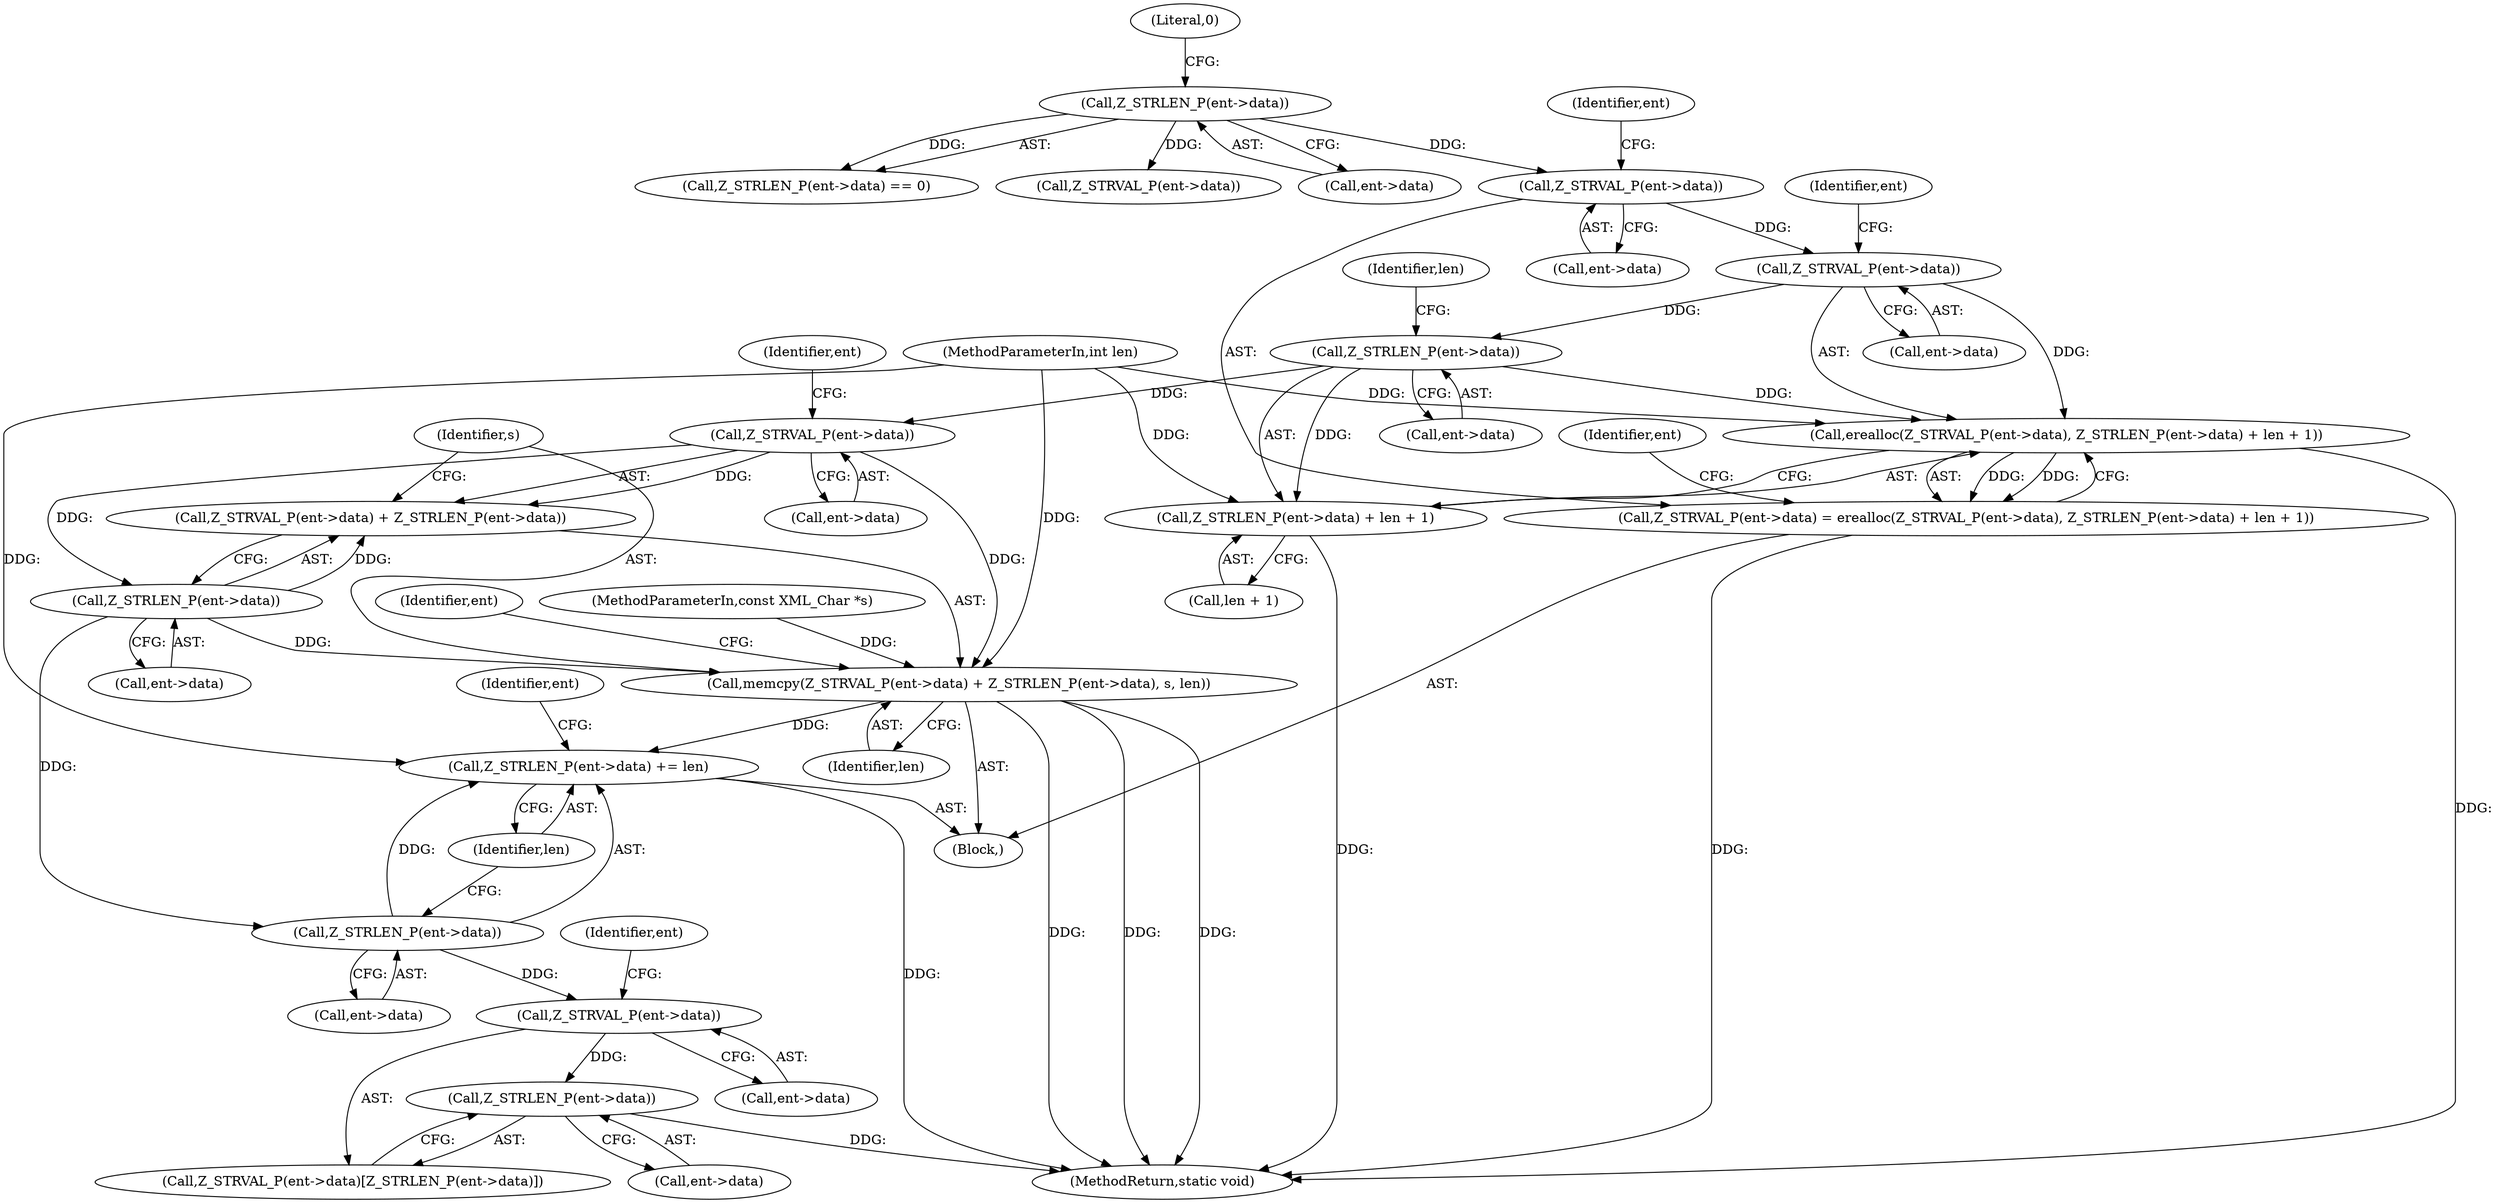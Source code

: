 digraph "0_php-src_426aeb2808955ee3d3f52e0cfb102834cdb836a5?w=1@pointer" {
"1000171" [label="(Call,Z_STRVAL_P(ent->data))"];
"1000166" [label="(Call,Z_STRVAL_P(ent->data))"];
"1000138" [label="(Call,Z_STRLEN_P(ent->data))"];
"1000170" [label="(Call,erealloc(Z_STRVAL_P(ent->data), Z_STRLEN_P(ent->data) + len + 1))"];
"1000165" [label="(Call,Z_STRVAL_P(ent->data) = erealloc(Z_STRVAL_P(ent->data), Z_STRLEN_P(ent->data) + len + 1))"];
"1000176" [label="(Call,Z_STRLEN_P(ent->data))"];
"1000175" [label="(Call,Z_STRLEN_P(ent->data) + len + 1)"];
"1000185" [label="(Call,Z_STRVAL_P(ent->data))"];
"1000183" [label="(Call,memcpy(Z_STRVAL_P(ent->data) + Z_STRLEN_P(ent->data), s, len))"];
"1000195" [label="(Call,Z_STRLEN_P(ent->data) += len)"];
"1000184" [label="(Call,Z_STRVAL_P(ent->data) + Z_STRLEN_P(ent->data))"];
"1000189" [label="(Call,Z_STRLEN_P(ent->data))"];
"1000196" [label="(Call,Z_STRLEN_P(ent->data))"];
"1000203" [label="(Call,Z_STRVAL_P(ent->data))"];
"1000207" [label="(Call,Z_STRLEN_P(ent->data))"];
"1000209" [label="(Identifier,ent)"];
"1000173" [label="(Identifier,ent)"];
"1000204" [label="(Call,ent->data)"];
"1000190" [label="(Call,ent->data)"];
"1000177" [label="(Call,ent->data)"];
"1000194" [label="(Identifier,len)"];
"1000137" [label="(Call,Z_STRLEN_P(ent->data) == 0)"];
"1000200" [label="(Identifier,len)"];
"1000186" [label="(Call,ent->data)"];
"1000184" [label="(Call,Z_STRVAL_P(ent->data) + Z_STRLEN_P(ent->data))"];
"1000195" [label="(Call,Z_STRLEN_P(ent->data) += len)"];
"1000203" [label="(Call,Z_STRVAL_P(ent->data))"];
"1000166" [label="(Call,Z_STRVAL_P(ent->data))"];
"1000164" [label="(Block,)"];
"1000429" [label="(MethodReturn,static void)"];
"1000191" [label="(Identifier,ent)"];
"1000142" [label="(Literal,0)"];
"1000198" [label="(Identifier,ent)"];
"1000187" [label="(Identifier,ent)"];
"1000145" [label="(Call,Z_STRVAL_P(ent->data))"];
"1000171" [label="(Call,Z_STRVAL_P(ent->data))"];
"1000138" [label="(Call,Z_STRLEN_P(ent->data))"];
"1000183" [label="(Call,memcpy(Z_STRVAL_P(ent->data) + Z_STRLEN_P(ent->data), s, len))"];
"1000197" [label="(Call,ent->data)"];
"1000178" [label="(Identifier,ent)"];
"1000205" [label="(Identifier,ent)"];
"1000189" [label="(Call,Z_STRLEN_P(ent->data))"];
"1000176" [label="(Call,Z_STRLEN_P(ent->data))"];
"1000170" [label="(Call,erealloc(Z_STRVAL_P(ent->data), Z_STRLEN_P(ent->data) + len + 1))"];
"1000103" [label="(MethodParameterIn,const XML_Char *s)"];
"1000139" [label="(Call,ent->data)"];
"1000175" [label="(Call,Z_STRLEN_P(ent->data) + len + 1)"];
"1000196" [label="(Call,Z_STRLEN_P(ent->data))"];
"1000180" [label="(Call,len + 1)"];
"1000208" [label="(Call,ent->data)"];
"1000172" [label="(Call,ent->data)"];
"1000181" [label="(Identifier,len)"];
"1000193" [label="(Identifier,s)"];
"1000167" [label="(Call,ent->data)"];
"1000104" [label="(MethodParameterIn,int len)"];
"1000185" [label="(Call,Z_STRVAL_P(ent->data))"];
"1000202" [label="(Call,Z_STRVAL_P(ent->data)[Z_STRLEN_P(ent->data)])"];
"1000207" [label="(Call,Z_STRLEN_P(ent->data))"];
"1000165" [label="(Call,Z_STRVAL_P(ent->data) = erealloc(Z_STRVAL_P(ent->data), Z_STRLEN_P(ent->data) + len + 1))"];
"1000171" -> "1000170"  [label="AST: "];
"1000171" -> "1000172"  [label="CFG: "];
"1000172" -> "1000171"  [label="AST: "];
"1000178" -> "1000171"  [label="CFG: "];
"1000171" -> "1000170"  [label="DDG: "];
"1000166" -> "1000171"  [label="DDG: "];
"1000171" -> "1000176"  [label="DDG: "];
"1000166" -> "1000165"  [label="AST: "];
"1000166" -> "1000167"  [label="CFG: "];
"1000167" -> "1000166"  [label="AST: "];
"1000173" -> "1000166"  [label="CFG: "];
"1000138" -> "1000166"  [label="DDG: "];
"1000138" -> "1000137"  [label="AST: "];
"1000138" -> "1000139"  [label="CFG: "];
"1000139" -> "1000138"  [label="AST: "];
"1000142" -> "1000138"  [label="CFG: "];
"1000138" -> "1000137"  [label="DDG: "];
"1000138" -> "1000145"  [label="DDG: "];
"1000170" -> "1000165"  [label="AST: "];
"1000170" -> "1000175"  [label="CFG: "];
"1000175" -> "1000170"  [label="AST: "];
"1000165" -> "1000170"  [label="CFG: "];
"1000170" -> "1000429"  [label="DDG: "];
"1000170" -> "1000165"  [label="DDG: "];
"1000170" -> "1000165"  [label="DDG: "];
"1000176" -> "1000170"  [label="DDG: "];
"1000104" -> "1000170"  [label="DDG: "];
"1000165" -> "1000164"  [label="AST: "];
"1000187" -> "1000165"  [label="CFG: "];
"1000165" -> "1000429"  [label="DDG: "];
"1000176" -> "1000175"  [label="AST: "];
"1000176" -> "1000177"  [label="CFG: "];
"1000177" -> "1000176"  [label="AST: "];
"1000181" -> "1000176"  [label="CFG: "];
"1000176" -> "1000175"  [label="DDG: "];
"1000176" -> "1000185"  [label="DDG: "];
"1000175" -> "1000180"  [label="CFG: "];
"1000180" -> "1000175"  [label="AST: "];
"1000175" -> "1000429"  [label="DDG: "];
"1000104" -> "1000175"  [label="DDG: "];
"1000185" -> "1000184"  [label="AST: "];
"1000185" -> "1000186"  [label="CFG: "];
"1000186" -> "1000185"  [label="AST: "];
"1000191" -> "1000185"  [label="CFG: "];
"1000185" -> "1000183"  [label="DDG: "];
"1000185" -> "1000184"  [label="DDG: "];
"1000185" -> "1000189"  [label="DDG: "];
"1000183" -> "1000164"  [label="AST: "];
"1000183" -> "1000194"  [label="CFG: "];
"1000184" -> "1000183"  [label="AST: "];
"1000193" -> "1000183"  [label="AST: "];
"1000194" -> "1000183"  [label="AST: "];
"1000198" -> "1000183"  [label="CFG: "];
"1000183" -> "1000429"  [label="DDG: "];
"1000183" -> "1000429"  [label="DDG: "];
"1000183" -> "1000429"  [label="DDG: "];
"1000189" -> "1000183"  [label="DDG: "];
"1000103" -> "1000183"  [label="DDG: "];
"1000104" -> "1000183"  [label="DDG: "];
"1000183" -> "1000195"  [label="DDG: "];
"1000195" -> "1000164"  [label="AST: "];
"1000195" -> "1000200"  [label="CFG: "];
"1000196" -> "1000195"  [label="AST: "];
"1000200" -> "1000195"  [label="AST: "];
"1000205" -> "1000195"  [label="CFG: "];
"1000195" -> "1000429"  [label="DDG: "];
"1000104" -> "1000195"  [label="DDG: "];
"1000196" -> "1000195"  [label="DDG: "];
"1000184" -> "1000189"  [label="CFG: "];
"1000189" -> "1000184"  [label="AST: "];
"1000193" -> "1000184"  [label="CFG: "];
"1000189" -> "1000184"  [label="DDG: "];
"1000189" -> "1000190"  [label="CFG: "];
"1000190" -> "1000189"  [label="AST: "];
"1000189" -> "1000196"  [label="DDG: "];
"1000196" -> "1000197"  [label="CFG: "];
"1000197" -> "1000196"  [label="AST: "];
"1000200" -> "1000196"  [label="CFG: "];
"1000196" -> "1000203"  [label="DDG: "];
"1000203" -> "1000202"  [label="AST: "];
"1000203" -> "1000204"  [label="CFG: "];
"1000204" -> "1000203"  [label="AST: "];
"1000209" -> "1000203"  [label="CFG: "];
"1000203" -> "1000207"  [label="DDG: "];
"1000207" -> "1000202"  [label="AST: "];
"1000207" -> "1000208"  [label="CFG: "];
"1000208" -> "1000207"  [label="AST: "];
"1000202" -> "1000207"  [label="CFG: "];
"1000207" -> "1000429"  [label="DDG: "];
}
